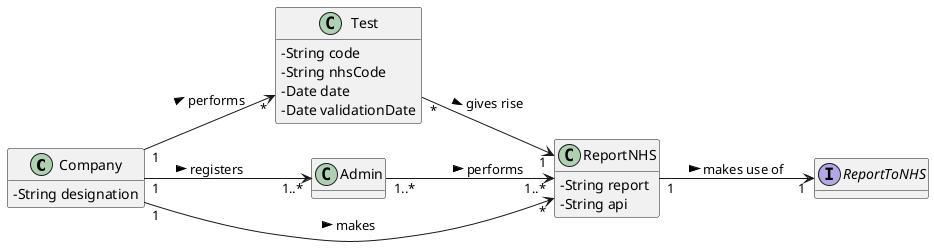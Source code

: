 @startuml
'https://plantuml.com/class-diagram

hide methods
left to right direction
skinparam classAttributeIconSize 0

class Company
class Test
class Admin


class Company {
-String designation
}

class Admin {
}

class Test{
 -String code
 -String nhsCode
 -Date date
 -Date validationDate
}
class ReportNHS{
-String report
-String api
}

interface ReportToNHS{
}

Company "1" --> "1..*" Admin: registers >
Company "1" --> "*" Test: performs >
Company "1" --> "*" ReportNHS: makes >
ReportNHS "1" --> "1" ReportToNHS: makes use of >
Test "*" --> "1" ReportNHS: gives rise >
Admin "1..*" --> "1..*" ReportNHS: performs >



@enduml